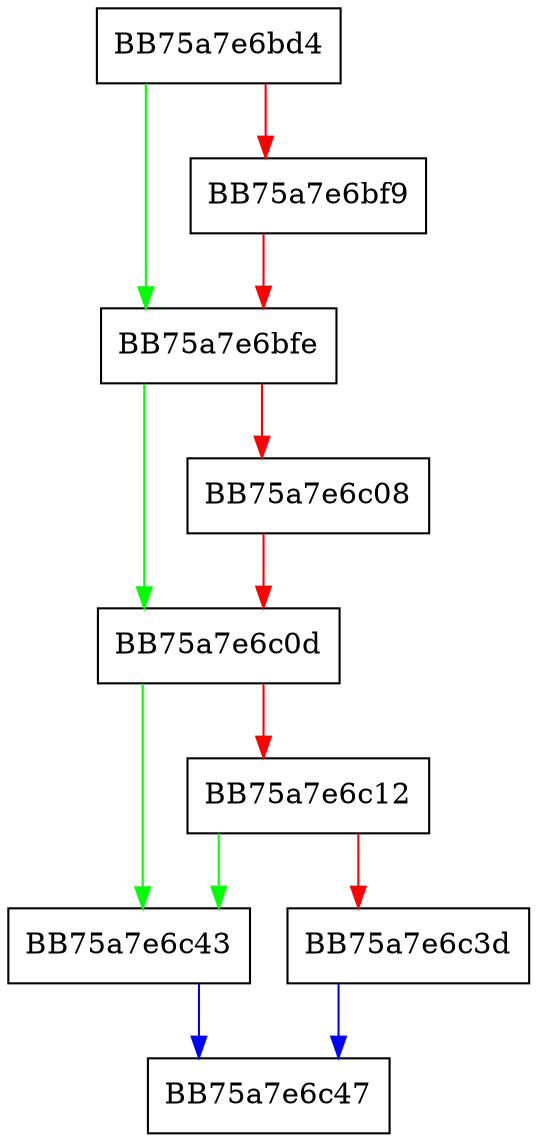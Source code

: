 digraph UfsSeekWrite {
  node [shape="box"];
  graph [splines=ortho];
  BB75a7e6bd4 -> BB75a7e6bfe [color="green"];
  BB75a7e6bd4 -> BB75a7e6bf9 [color="red"];
  BB75a7e6bf9 -> BB75a7e6bfe [color="red"];
  BB75a7e6bfe -> BB75a7e6c0d [color="green"];
  BB75a7e6bfe -> BB75a7e6c08 [color="red"];
  BB75a7e6c08 -> BB75a7e6c0d [color="red"];
  BB75a7e6c0d -> BB75a7e6c43 [color="green"];
  BB75a7e6c0d -> BB75a7e6c12 [color="red"];
  BB75a7e6c12 -> BB75a7e6c43 [color="green"];
  BB75a7e6c12 -> BB75a7e6c3d [color="red"];
  BB75a7e6c3d -> BB75a7e6c47 [color="blue"];
  BB75a7e6c43 -> BB75a7e6c47 [color="blue"];
}